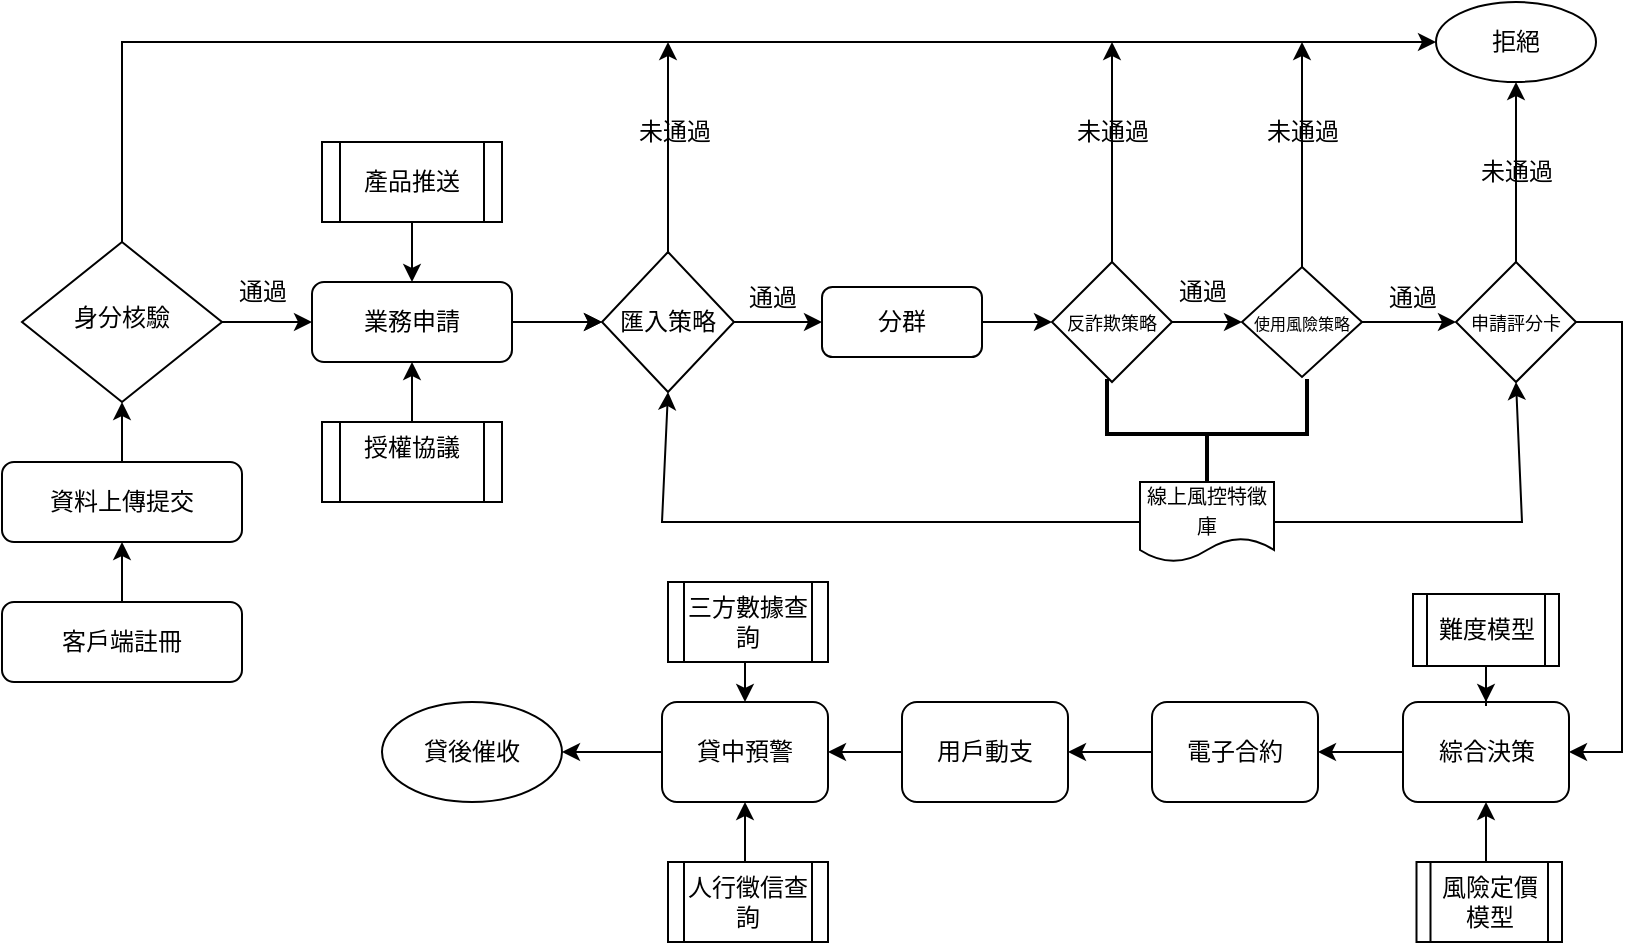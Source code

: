 <mxfile version="26.0.2">
  <diagram id="C5RBs43oDa-KdzZeNtuy" name="Page-1">
    <mxGraphModel grid="1" page="1" gridSize="10" guides="1" tooltips="1" connect="1" arrows="1" fold="1" pageScale="1" pageWidth="1169" pageHeight="827" math="0" shadow="0">
      <root>
        <mxCell id="WIyWlLk6GJQsqaUBKTNV-0" />
        <mxCell id="WIyWlLk6GJQsqaUBKTNV-1" parent="WIyWlLk6GJQsqaUBKTNV-0" />
        <mxCell id="WIyWlLk6GJQsqaUBKTNV-3" value="客戶端註冊" style="rounded=1;whiteSpace=wrap;html=1;fontSize=12;glass=0;strokeWidth=1;shadow=0;" vertex="1" parent="WIyWlLk6GJQsqaUBKTNV-1">
          <mxGeometry x="30" y="400" width="120" height="40" as="geometry" />
        </mxCell>
        <mxCell id="WIyWlLk6GJQsqaUBKTNV-7" value="資料上傳提交" style="rounded=1;whiteSpace=wrap;html=1;fontSize=12;glass=0;strokeWidth=1;shadow=0;" vertex="1" parent="WIyWlLk6GJQsqaUBKTNV-1">
          <mxGeometry x="30" y="330" width="120" height="40" as="geometry" />
        </mxCell>
        <mxCell id="WIyWlLk6GJQsqaUBKTNV-10" value="身分核驗" style="rhombus;whiteSpace=wrap;html=1;shadow=0;fontFamily=Helvetica;fontSize=12;align=center;strokeWidth=1;spacing=6;spacingTop=-4;" vertex="1" parent="WIyWlLk6GJQsqaUBKTNV-1">
          <mxGeometry x="40" y="220" width="100" height="80" as="geometry" />
        </mxCell>
        <mxCell id="KWoR5lbW_lbhXnvWQpTL-1" value="" style="endArrow=classic;html=1;rounded=0;exitX=0.5;exitY=0;exitDx=0;exitDy=0;" edge="1" parent="WIyWlLk6GJQsqaUBKTNV-1" source="WIyWlLk6GJQsqaUBKTNV-3" target="WIyWlLk6GJQsqaUBKTNV-7">
          <mxGeometry width="50" height="50" relative="1" as="geometry">
            <mxPoint x="380" y="260" as="sourcePoint" />
            <mxPoint x="240" y="160" as="targetPoint" />
          </mxGeometry>
        </mxCell>
        <mxCell id="KWoR5lbW_lbhXnvWQpTL-2" value="" style="endArrow=classic;html=1;rounded=0;exitX=0.5;exitY=0;exitDx=0;exitDy=0;" edge="1" parent="WIyWlLk6GJQsqaUBKTNV-1" source="WIyWlLk6GJQsqaUBKTNV-7" target="WIyWlLk6GJQsqaUBKTNV-10">
          <mxGeometry width="50" height="50" relative="1" as="geometry">
            <mxPoint x="110" y="320" as="sourcePoint" />
            <mxPoint x="430" y="210" as="targetPoint" />
          </mxGeometry>
        </mxCell>
        <mxCell id="KWoR5lbW_lbhXnvWQpTL-4" value="" style="endArrow=classic;html=1;rounded=0;exitX=1;exitY=0.5;exitDx=0;exitDy=0;entryX=0;entryY=0.5;entryDx=0;entryDy=0;" edge="1" parent="WIyWlLk6GJQsqaUBKTNV-1" source="WIyWlLk6GJQsqaUBKTNV-10" target="KWoR5lbW_lbhXnvWQpTL-5">
          <mxGeometry width="50" height="50" relative="1" as="geometry">
            <mxPoint x="150" y="300" as="sourcePoint" />
            <mxPoint x="210" y="250" as="targetPoint" />
          </mxGeometry>
        </mxCell>
        <mxCell id="KWoR5lbW_lbhXnvWQpTL-23" style="edgeStyle=orthogonalEdgeStyle;rounded=0;orthogonalLoop=1;jettySize=auto;html=1;entryX=0;entryY=0.5;entryDx=0;entryDy=0;" edge="1" parent="WIyWlLk6GJQsqaUBKTNV-1" source="KWoR5lbW_lbhXnvWQpTL-5" target="KWoR5lbW_lbhXnvWQpTL-14">
          <mxGeometry relative="1" as="geometry" />
        </mxCell>
        <mxCell id="KWoR5lbW_lbhXnvWQpTL-5" value="業務申請" style="rounded=1;whiteSpace=wrap;html=1;" vertex="1" parent="WIyWlLk6GJQsqaUBKTNV-1">
          <mxGeometry x="185" y="240" width="100" height="40" as="geometry" />
        </mxCell>
        <mxCell id="KWoR5lbW_lbhXnvWQpTL-6" value="產品推送" style="shape=process;whiteSpace=wrap;html=1;backgroundOutline=1;" vertex="1" parent="WIyWlLk6GJQsqaUBKTNV-1">
          <mxGeometry x="190" y="170" width="90" height="40" as="geometry" />
        </mxCell>
        <mxCell id="KWoR5lbW_lbhXnvWQpTL-7" value="授權協議&lt;div&gt;&lt;br&gt;&lt;/div&gt;" style="shape=process;whiteSpace=wrap;html=1;backgroundOutline=1;" vertex="1" parent="WIyWlLk6GJQsqaUBKTNV-1">
          <mxGeometry x="190" y="310" width="90" height="40" as="geometry" />
        </mxCell>
        <mxCell id="KWoR5lbW_lbhXnvWQpTL-9" value="" style="endArrow=classic;html=1;rounded=0;exitX=0.5;exitY=1;exitDx=0;exitDy=0;entryX=0.5;entryY=0;entryDx=0;entryDy=0;" edge="1" parent="WIyWlLk6GJQsqaUBKTNV-1" source="KWoR5lbW_lbhXnvWQpTL-6" target="KWoR5lbW_lbhXnvWQpTL-5">
          <mxGeometry width="50" height="50" relative="1" as="geometry">
            <mxPoint x="380" y="260" as="sourcePoint" />
            <mxPoint x="430" y="210" as="targetPoint" />
          </mxGeometry>
        </mxCell>
        <mxCell id="KWoR5lbW_lbhXnvWQpTL-10" value="" style="endArrow=classic;html=1;rounded=0;exitX=0.5;exitY=0;exitDx=0;exitDy=0;" edge="1" parent="WIyWlLk6GJQsqaUBKTNV-1" source="KWoR5lbW_lbhXnvWQpTL-7" target="KWoR5lbW_lbhXnvWQpTL-5">
          <mxGeometry width="50" height="50" relative="1" as="geometry">
            <mxPoint x="380" y="260" as="sourcePoint" />
            <mxPoint x="430" y="210" as="targetPoint" />
          </mxGeometry>
        </mxCell>
        <mxCell id="KWoR5lbW_lbhXnvWQpTL-13" value="" style="endArrow=classic;html=1;rounded=0;exitX=1;exitY=0.5;exitDx=0;exitDy=0;" edge="1" parent="WIyWlLk6GJQsqaUBKTNV-1" source="KWoR5lbW_lbhXnvWQpTL-5" target="KWoR5lbW_lbhXnvWQpTL-14">
          <mxGeometry width="50" height="50" relative="1" as="geometry">
            <mxPoint x="380" y="340" as="sourcePoint" />
            <mxPoint x="390" y="260" as="targetPoint" />
          </mxGeometry>
        </mxCell>
        <mxCell id="KWoR5lbW_lbhXnvWQpTL-14" value="匯入策略" style="rhombus;whiteSpace=wrap;html=1;" vertex="1" parent="WIyWlLk6GJQsqaUBKTNV-1">
          <mxGeometry x="330" y="225" width="66" height="70" as="geometry" />
        </mxCell>
        <mxCell id="KWoR5lbW_lbhXnvWQpTL-15" value="拒絕" style="ellipse;whiteSpace=wrap;html=1;" vertex="1" parent="WIyWlLk6GJQsqaUBKTNV-1">
          <mxGeometry x="747" y="100" width="80" height="40" as="geometry" />
        </mxCell>
        <mxCell id="KWoR5lbW_lbhXnvWQpTL-17" value="" style="endArrow=classic;html=1;rounded=0;entryX=0;entryY=0.5;entryDx=0;entryDy=0;exitX=0.5;exitY=0;exitDx=0;exitDy=0;" edge="1" parent="WIyWlLk6GJQsqaUBKTNV-1" source="WIyWlLk6GJQsqaUBKTNV-10" target="KWoR5lbW_lbhXnvWQpTL-15">
          <mxGeometry width="50" height="50" relative="1" as="geometry">
            <mxPoint x="100" y="210" as="sourcePoint" />
            <mxPoint x="430" y="270" as="targetPoint" />
            <Array as="points">
              <mxPoint x="90" y="120" />
            </Array>
          </mxGeometry>
        </mxCell>
        <mxCell id="KWoR5lbW_lbhXnvWQpTL-18" value="" style="endArrow=classic;html=1;rounded=0;exitX=0.5;exitY=0;exitDx=0;exitDy=0;" edge="1" parent="WIyWlLk6GJQsqaUBKTNV-1" source="KWoR5lbW_lbhXnvWQpTL-14">
          <mxGeometry width="50" height="50" relative="1" as="geometry">
            <mxPoint x="407" y="220" as="sourcePoint" />
            <mxPoint x="363" y="120" as="targetPoint" />
          </mxGeometry>
        </mxCell>
        <mxCell id="KWoR5lbW_lbhXnvWQpTL-19" value="分群" style="rounded=1;whiteSpace=wrap;html=1;" vertex="1" parent="WIyWlLk6GJQsqaUBKTNV-1">
          <mxGeometry x="440" y="242.5" width="80" height="35" as="geometry" />
        </mxCell>
        <mxCell id="KWoR5lbW_lbhXnvWQpTL-20" value="" style="endArrow=classic;html=1;rounded=0;exitX=1;exitY=0.5;exitDx=0;exitDy=0;entryX=0;entryY=0.5;entryDx=0;entryDy=0;" edge="1" parent="WIyWlLk6GJQsqaUBKTNV-1" source="KWoR5lbW_lbhXnvWQpTL-14" target="KWoR5lbW_lbhXnvWQpTL-19">
          <mxGeometry width="50" height="50" relative="1" as="geometry">
            <mxPoint x="380" y="320" as="sourcePoint" />
            <mxPoint x="430" y="270" as="targetPoint" />
          </mxGeometry>
        </mxCell>
        <mxCell id="KWoR5lbW_lbhXnvWQpTL-21" value="&lt;font style=&quot;font-size: 9px;&quot;&gt;反詐欺策略&lt;/font&gt;" style="rhombus;whiteSpace=wrap;html=1;" vertex="1" parent="WIyWlLk6GJQsqaUBKTNV-1">
          <mxGeometry x="555" y="230" width="60" height="60" as="geometry" />
        </mxCell>
        <mxCell id="KWoR5lbW_lbhXnvWQpTL-22" value="" style="endArrow=classic;html=1;rounded=0;exitX=1;exitY=0.5;exitDx=0;exitDy=0;entryX=0;entryY=0.5;entryDx=0;entryDy=0;" edge="1" parent="WIyWlLk6GJQsqaUBKTNV-1" source="KWoR5lbW_lbhXnvWQpTL-19" target="KWoR5lbW_lbhXnvWQpTL-21">
          <mxGeometry width="50" height="50" relative="1" as="geometry">
            <mxPoint x="310" y="270" as="sourcePoint" />
            <mxPoint x="360" y="220" as="targetPoint" />
          </mxGeometry>
        </mxCell>
        <mxCell id="KWoR5lbW_lbhXnvWQpTL-24" value="未通過" style="text;html=1;align=center;verticalAlign=middle;resizable=0;points=[];autosize=1;strokeColor=none;fillColor=none;" vertex="1" parent="WIyWlLk6GJQsqaUBKTNV-1">
          <mxGeometry x="336" y="150" width="60" height="30" as="geometry" />
        </mxCell>
        <mxCell id="KWoR5lbW_lbhXnvWQpTL-25" value="&lt;font style=&quot;font-size: 9px;&quot;&gt;申請評分卡&lt;/font&gt;" style="rhombus;whiteSpace=wrap;html=1;" vertex="1" parent="WIyWlLk6GJQsqaUBKTNV-1">
          <mxGeometry x="757" y="230" width="60" height="60" as="geometry" />
        </mxCell>
        <mxCell id="KWoR5lbW_lbhXnvWQpTL-26" value="&lt;font style=&quot;font-size: 8px;&quot;&gt;使用風險策略&lt;/font&gt;" style="rhombus;whiteSpace=wrap;html=1;" vertex="1" parent="WIyWlLk6GJQsqaUBKTNV-1">
          <mxGeometry x="650" y="232.5" width="60" height="55" as="geometry" />
        </mxCell>
        <mxCell id="KWoR5lbW_lbhXnvWQpTL-27" value="" style="endArrow=classic;html=1;rounded=0;exitX=0.5;exitY=0;exitDx=0;exitDy=0;" edge="1" parent="WIyWlLk6GJQsqaUBKTNV-1" source="KWoR5lbW_lbhXnvWQpTL-21">
          <mxGeometry width="50" height="50" relative="1" as="geometry">
            <mxPoint x="530" y="270" as="sourcePoint" />
            <mxPoint x="585" y="120" as="targetPoint" />
            <Array as="points" />
          </mxGeometry>
        </mxCell>
        <mxCell id="KWoR5lbW_lbhXnvWQpTL-28" value="" style="endArrow=classic;html=1;rounded=0;exitX=0.5;exitY=0;exitDx=0;exitDy=0;" edge="1" parent="WIyWlLk6GJQsqaUBKTNV-1" source="KWoR5lbW_lbhXnvWQpTL-26">
          <mxGeometry width="50" height="50" relative="1" as="geometry">
            <mxPoint x="530" y="270" as="sourcePoint" />
            <mxPoint x="680" y="120" as="targetPoint" />
          </mxGeometry>
        </mxCell>
        <mxCell id="KWoR5lbW_lbhXnvWQpTL-29" value="" style="endArrow=classic;html=1;rounded=0;exitX=0.5;exitY=0;exitDx=0;exitDy=0;entryX=0.5;entryY=1;entryDx=0;entryDy=0;" edge="1" parent="WIyWlLk6GJQsqaUBKTNV-1" source="KWoR5lbW_lbhXnvWQpTL-25" target="KWoR5lbW_lbhXnvWQpTL-15">
          <mxGeometry width="50" height="50" relative="1" as="geometry">
            <mxPoint x="530" y="270" as="sourcePoint" />
            <mxPoint x="580" y="220" as="targetPoint" />
          </mxGeometry>
        </mxCell>
        <mxCell id="KWoR5lbW_lbhXnvWQpTL-30" value="未通過" style="text;html=1;align=center;verticalAlign=middle;resizable=0;points=[];autosize=1;strokeColor=none;fillColor=none;" vertex="1" parent="WIyWlLk6GJQsqaUBKTNV-1">
          <mxGeometry x="555" y="150" width="60" height="30" as="geometry" />
        </mxCell>
        <mxCell id="KWoR5lbW_lbhXnvWQpTL-31" value="未通過" style="text;html=1;align=center;verticalAlign=middle;resizable=0;points=[];autosize=1;strokeColor=none;fillColor=none;" vertex="1" parent="WIyWlLk6GJQsqaUBKTNV-1">
          <mxGeometry x="650" y="150" width="60" height="30" as="geometry" />
        </mxCell>
        <mxCell id="KWoR5lbW_lbhXnvWQpTL-32" value="未通過" style="text;html=1;align=center;verticalAlign=middle;resizable=0;points=[];autosize=1;strokeColor=none;fillColor=none;" vertex="1" parent="WIyWlLk6GJQsqaUBKTNV-1">
          <mxGeometry x="757" y="170" width="60" height="30" as="geometry" />
        </mxCell>
        <mxCell id="KWoR5lbW_lbhXnvWQpTL-33" value="" style="endArrow=classic;html=1;rounded=0;exitX=1;exitY=0.5;exitDx=0;exitDy=0;entryX=0;entryY=0.5;entryDx=0;entryDy=0;" edge="1" parent="WIyWlLk6GJQsqaUBKTNV-1" source="KWoR5lbW_lbhXnvWQpTL-21" target="KWoR5lbW_lbhXnvWQpTL-26">
          <mxGeometry width="50" height="50" relative="1" as="geometry">
            <mxPoint x="530" y="270" as="sourcePoint" />
            <mxPoint x="580" y="220" as="targetPoint" />
          </mxGeometry>
        </mxCell>
        <mxCell id="KWoR5lbW_lbhXnvWQpTL-34" value="" style="endArrow=classic;html=1;rounded=0;exitX=1;exitY=0.5;exitDx=0;exitDy=0;entryX=0;entryY=0.5;entryDx=0;entryDy=0;" edge="1" parent="WIyWlLk6GJQsqaUBKTNV-1" source="KWoR5lbW_lbhXnvWQpTL-26" target="KWoR5lbW_lbhXnvWQpTL-25">
          <mxGeometry width="50" height="50" relative="1" as="geometry">
            <mxPoint x="530" y="270" as="sourcePoint" />
            <mxPoint x="580" y="220" as="targetPoint" />
          </mxGeometry>
        </mxCell>
        <mxCell id="KWoR5lbW_lbhXnvWQpTL-35" value="" style="strokeWidth=2;html=1;shape=mxgraph.flowchart.annotation_2;align=left;labelPosition=right;pointerEvents=1;rotation=-90;" vertex="1" parent="WIyWlLk6GJQsqaUBKTNV-1">
          <mxGeometry x="605" y="266" width="55" height="100" as="geometry" />
        </mxCell>
        <mxCell id="KWoR5lbW_lbhXnvWQpTL-36" value="通過" style="text;html=1;align=center;verticalAlign=middle;resizable=0;points=[];autosize=1;strokeColor=none;fillColor=none;" vertex="1" parent="WIyWlLk6GJQsqaUBKTNV-1">
          <mxGeometry x="135" y="230" width="50" height="30" as="geometry" />
        </mxCell>
        <mxCell id="KWoR5lbW_lbhXnvWQpTL-38" value="通過" style="text;html=1;align=center;verticalAlign=middle;resizable=0;points=[];autosize=1;strokeColor=none;fillColor=none;" vertex="1" parent="WIyWlLk6GJQsqaUBKTNV-1">
          <mxGeometry x="390" y="232.5" width="50" height="30" as="geometry" />
        </mxCell>
        <mxCell id="KWoR5lbW_lbhXnvWQpTL-39" value="通過" style="text;html=1;align=center;verticalAlign=middle;resizable=0;points=[];autosize=1;strokeColor=none;fillColor=none;" vertex="1" parent="WIyWlLk6GJQsqaUBKTNV-1">
          <mxGeometry x="605" y="230" width="50" height="30" as="geometry" />
        </mxCell>
        <mxCell id="KWoR5lbW_lbhXnvWQpTL-40" value="通過" style="text;html=1;align=center;verticalAlign=middle;resizable=0;points=[];autosize=1;strokeColor=none;fillColor=none;" vertex="1" parent="WIyWlLk6GJQsqaUBKTNV-1">
          <mxGeometry x="710" y="232.5" width="50" height="30" as="geometry" />
        </mxCell>
        <mxCell id="KWoR5lbW_lbhXnvWQpTL-41" value="&lt;font style=&quot;font-size: 10px;&quot;&gt;線上風控特徵庫&lt;/font&gt;" style="shape=document;whiteSpace=wrap;html=1;boundedLbl=1;" vertex="1" parent="WIyWlLk6GJQsqaUBKTNV-1">
          <mxGeometry x="599" y="340" width="67" height="40" as="geometry" />
        </mxCell>
        <mxCell id="KWoR5lbW_lbhXnvWQpTL-42" value="" style="endArrow=classic;html=1;rounded=0;exitX=0;exitY=0.5;exitDx=0;exitDy=0;entryX=0.5;entryY=1;entryDx=0;entryDy=0;" edge="1" parent="WIyWlLk6GJQsqaUBKTNV-1" source="KWoR5lbW_lbhXnvWQpTL-41" target="KWoR5lbW_lbhXnvWQpTL-14">
          <mxGeometry width="50" height="50" relative="1" as="geometry">
            <mxPoint x="320" y="280" as="sourcePoint" />
            <mxPoint x="370" y="230" as="targetPoint" />
            <Array as="points">
              <mxPoint x="360" y="360" />
            </Array>
          </mxGeometry>
        </mxCell>
        <mxCell id="KWoR5lbW_lbhXnvWQpTL-43" value="" style="endArrow=classic;html=1;rounded=0;exitX=1;exitY=0.5;exitDx=0;exitDy=0;entryX=0.5;entryY=1;entryDx=0;entryDy=0;" edge="1" parent="WIyWlLk6GJQsqaUBKTNV-1" source="KWoR5lbW_lbhXnvWQpTL-41" target="KWoR5lbW_lbhXnvWQpTL-25">
          <mxGeometry width="50" height="50" relative="1" as="geometry">
            <mxPoint x="540" y="280" as="sourcePoint" />
            <mxPoint x="590" y="230" as="targetPoint" />
            <Array as="points">
              <mxPoint x="790" y="360" />
            </Array>
          </mxGeometry>
        </mxCell>
        <mxCell id="KWoR5lbW_lbhXnvWQpTL-44" value="" style="endArrow=classic;html=1;rounded=0;exitX=1;exitY=0.5;exitDx=0;exitDy=0;" edge="1" parent="WIyWlLk6GJQsqaUBKTNV-1" source="KWoR5lbW_lbhXnvWQpTL-25" target="KWoR5lbW_lbhXnvWQpTL-45">
          <mxGeometry width="50" height="50" relative="1" as="geometry">
            <mxPoint x="540" y="280" as="sourcePoint" />
            <mxPoint x="900" y="260" as="targetPoint" />
            <Array as="points">
              <mxPoint x="840" y="260" />
              <mxPoint x="840" y="475" />
            </Array>
          </mxGeometry>
        </mxCell>
        <mxCell id="KWoR5lbW_lbhXnvWQpTL-45" value="綜合決策" style="rounded=1;whiteSpace=wrap;html=1;" vertex="1" parent="WIyWlLk6GJQsqaUBKTNV-1">
          <mxGeometry x="730.5" y="450" width="83" height="50" as="geometry" />
        </mxCell>
        <mxCell id="KWoR5lbW_lbhXnvWQpTL-64" style="edgeStyle=orthogonalEdgeStyle;rounded=0;orthogonalLoop=1;jettySize=auto;html=1;exitX=0.5;exitY=1;exitDx=0;exitDy=0;" edge="1" parent="WIyWlLk6GJQsqaUBKTNV-1" source="KWoR5lbW_lbhXnvWQpTL-46" target="KWoR5lbW_lbhXnvWQpTL-45">
          <mxGeometry relative="1" as="geometry" />
        </mxCell>
        <mxCell id="KWoR5lbW_lbhXnvWQpTL-46" value="難度模型" style="shape=process;whiteSpace=wrap;html=1;backgroundOutline=1;" vertex="1" parent="WIyWlLk6GJQsqaUBKTNV-1">
          <mxGeometry x="735.5" y="396" width="73" height="36" as="geometry" />
        </mxCell>
        <mxCell id="KWoR5lbW_lbhXnvWQpTL-65" style="edgeStyle=orthogonalEdgeStyle;rounded=0;orthogonalLoop=1;jettySize=auto;html=1;exitX=0.5;exitY=0;exitDx=0;exitDy=0;entryX=0.5;entryY=1;entryDx=0;entryDy=0;" edge="1" parent="WIyWlLk6GJQsqaUBKTNV-1" source="KWoR5lbW_lbhXnvWQpTL-47" target="KWoR5lbW_lbhXnvWQpTL-45">
          <mxGeometry relative="1" as="geometry" />
        </mxCell>
        <mxCell id="KWoR5lbW_lbhXnvWQpTL-47" value="風險定價模型" style="shape=process;whiteSpace=wrap;html=1;backgroundOutline=1;" vertex="1" parent="WIyWlLk6GJQsqaUBKTNV-1">
          <mxGeometry x="737.25" y="530" width="72.75" height="40" as="geometry" />
        </mxCell>
        <mxCell id="KWoR5lbW_lbhXnvWQpTL-50" value="電子合約" style="rounded=1;whiteSpace=wrap;html=1;" vertex="1" parent="WIyWlLk6GJQsqaUBKTNV-1">
          <mxGeometry x="605" y="450" width="83" height="50" as="geometry" />
        </mxCell>
        <mxCell id="KWoR5lbW_lbhXnvWQpTL-51" value="用戶動支" style="rounded=1;whiteSpace=wrap;html=1;" vertex="1" parent="WIyWlLk6GJQsqaUBKTNV-1">
          <mxGeometry x="480" y="450" width="83" height="50" as="geometry" />
        </mxCell>
        <mxCell id="KWoR5lbW_lbhXnvWQpTL-52" value="貸中預警" style="rounded=1;whiteSpace=wrap;html=1;" vertex="1" parent="WIyWlLk6GJQsqaUBKTNV-1">
          <mxGeometry x="360" y="450" width="83" height="50" as="geometry" />
        </mxCell>
        <mxCell id="KWoR5lbW_lbhXnvWQpTL-53" value="貸後催收" style="ellipse;whiteSpace=wrap;html=1;" vertex="1" parent="WIyWlLk6GJQsqaUBKTNV-1">
          <mxGeometry x="220" y="450" width="90" height="50" as="geometry" />
        </mxCell>
        <mxCell id="KWoR5lbW_lbhXnvWQpTL-67" style="edgeStyle=orthogonalEdgeStyle;rounded=0;orthogonalLoop=1;jettySize=auto;html=1;exitX=0.5;exitY=1;exitDx=0;exitDy=0;entryX=0.5;entryY=0;entryDx=0;entryDy=0;" edge="1" parent="WIyWlLk6GJQsqaUBKTNV-1" source="KWoR5lbW_lbhXnvWQpTL-54" target="KWoR5lbW_lbhXnvWQpTL-52">
          <mxGeometry relative="1" as="geometry" />
        </mxCell>
        <mxCell id="KWoR5lbW_lbhXnvWQpTL-54" value="三方數據查詢" style="shape=process;whiteSpace=wrap;html=1;backgroundOutline=1;" vertex="1" parent="WIyWlLk6GJQsqaUBKTNV-1">
          <mxGeometry x="363" y="390" width="80" height="40" as="geometry" />
        </mxCell>
        <mxCell id="KWoR5lbW_lbhXnvWQpTL-66" style="edgeStyle=orthogonalEdgeStyle;rounded=0;orthogonalLoop=1;jettySize=auto;html=1;exitX=0.5;exitY=0;exitDx=0;exitDy=0;entryX=0.5;entryY=1;entryDx=0;entryDy=0;" edge="1" parent="WIyWlLk6GJQsqaUBKTNV-1" source="KWoR5lbW_lbhXnvWQpTL-55" target="KWoR5lbW_lbhXnvWQpTL-52">
          <mxGeometry relative="1" as="geometry" />
        </mxCell>
        <mxCell id="KWoR5lbW_lbhXnvWQpTL-55" value="人行徵信查詢" style="shape=process;whiteSpace=wrap;html=1;backgroundOutline=1;" vertex="1" parent="WIyWlLk6GJQsqaUBKTNV-1">
          <mxGeometry x="363" y="530" width="80" height="40" as="geometry" />
        </mxCell>
        <mxCell id="KWoR5lbW_lbhXnvWQpTL-56" value="" style="endArrow=classic;html=1;rounded=0;exitX=0;exitY=0.5;exitDx=0;exitDy=0;entryX=1;entryY=0.5;entryDx=0;entryDy=0;" edge="1" parent="WIyWlLk6GJQsqaUBKTNV-1" source="KWoR5lbW_lbhXnvWQpTL-52" target="KWoR5lbW_lbhXnvWQpTL-53">
          <mxGeometry width="50" height="50" relative="1" as="geometry">
            <mxPoint x="270" y="640" as="sourcePoint" />
            <mxPoint x="320" y="590" as="targetPoint" />
          </mxGeometry>
        </mxCell>
        <mxCell id="KWoR5lbW_lbhXnvWQpTL-58" value="" style="endArrow=classic;html=1;rounded=0;exitX=0;exitY=0.5;exitDx=0;exitDy=0;entryX=1;entryY=0.5;entryDx=0;entryDy=0;" edge="1" parent="WIyWlLk6GJQsqaUBKTNV-1" source="KWoR5lbW_lbhXnvWQpTL-51" target="KWoR5lbW_lbhXnvWQpTL-52">
          <mxGeometry width="50" height="50" relative="1" as="geometry">
            <mxPoint x="360" y="480" as="sourcePoint" />
            <mxPoint x="410" y="430" as="targetPoint" />
          </mxGeometry>
        </mxCell>
        <mxCell id="KWoR5lbW_lbhXnvWQpTL-59" value="" style="endArrow=classic;html=1;rounded=0;exitX=0;exitY=0.5;exitDx=0;exitDy=0;entryX=1;entryY=0.5;entryDx=0;entryDy=0;" edge="1" parent="WIyWlLk6GJQsqaUBKTNV-1" source="KWoR5lbW_lbhXnvWQpTL-50" target="KWoR5lbW_lbhXnvWQpTL-51">
          <mxGeometry width="50" height="50" relative="1" as="geometry">
            <mxPoint x="490" y="485" as="sourcePoint" />
            <mxPoint x="453" y="485" as="targetPoint" />
          </mxGeometry>
        </mxCell>
        <mxCell id="KWoR5lbW_lbhXnvWQpTL-61" value="" style="endArrow=classic;html=1;rounded=0;exitX=0;exitY=0.5;exitDx=0;exitDy=0;entryX=1;entryY=0.5;entryDx=0;entryDy=0;" edge="1" parent="WIyWlLk6GJQsqaUBKTNV-1" source="KWoR5lbW_lbhXnvWQpTL-45" target="KWoR5lbW_lbhXnvWQpTL-50">
          <mxGeometry width="50" height="50" relative="1" as="geometry">
            <mxPoint x="615" y="485" as="sourcePoint" />
            <mxPoint x="573" y="485" as="targetPoint" />
          </mxGeometry>
        </mxCell>
      </root>
    </mxGraphModel>
  </diagram>
</mxfile>
